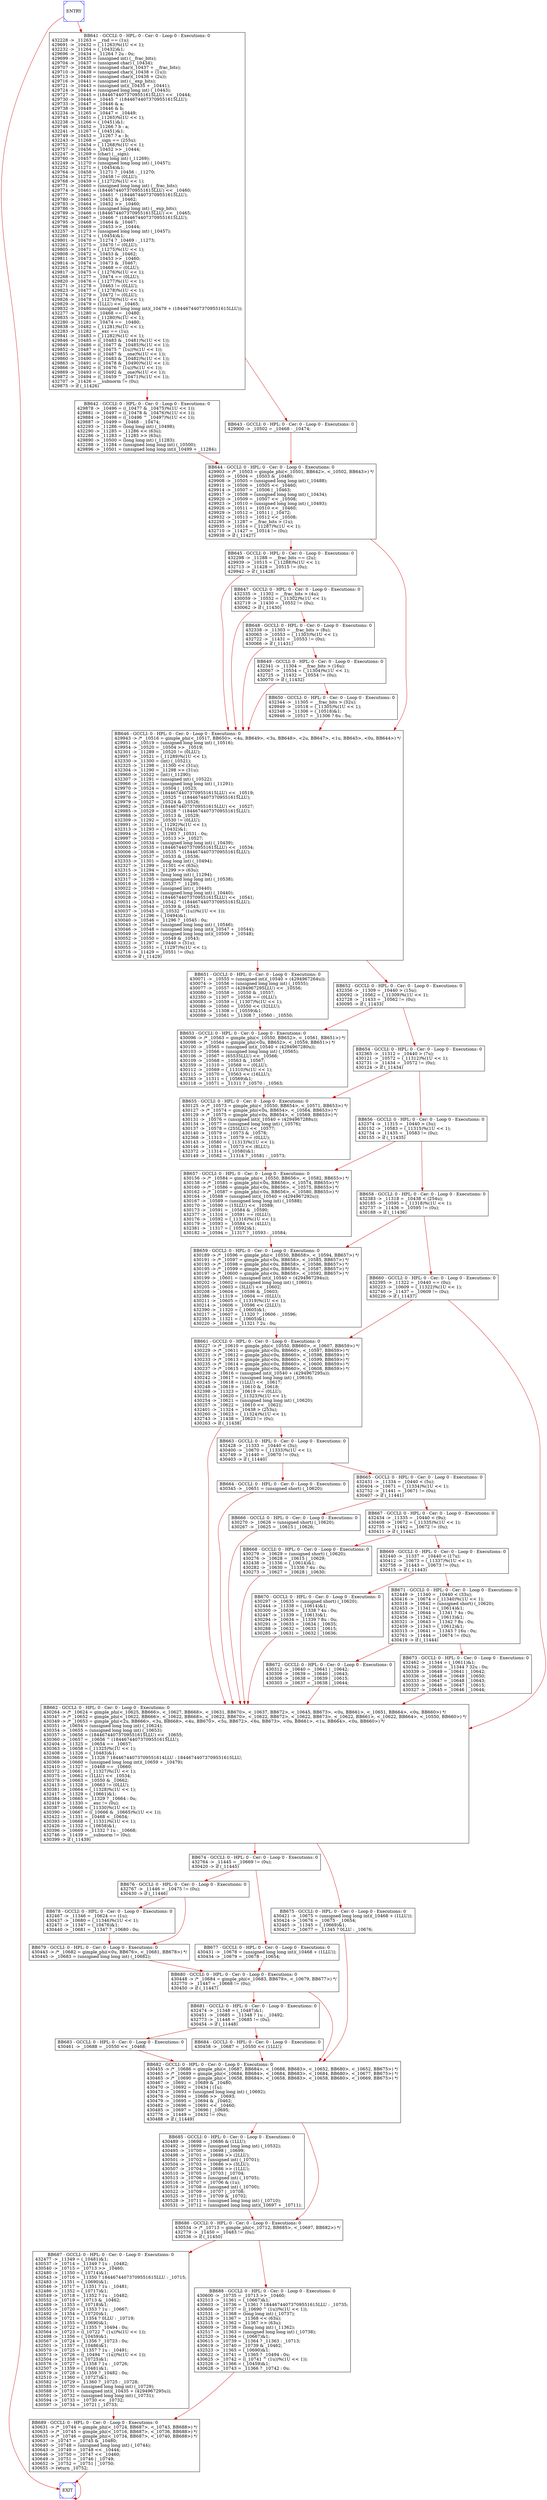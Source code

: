 digraph G {
0[color=blue,shape=Msquare, label="ENTRY"];
1[color=blue,shape=Msquare, label="EXIT"];
2[shape=box, label="BB641 - GCCLI: 0 - HPL: 0 - Cer: 0 - Loop 0 - Executions: 0\n432228 -> _11263 = __rnd == (1u);\l429691 -> _10432 = (_11263)%(1U << 1);\l432232 -> _11264 = (_10432)&1;\l429696 -> _10434 = _11264 ? 2u : 0u;\l429699 -> _10435 = (unsigned int) (__frac_bits);\l429704 -> _10437 = (unsigned char) (_10434);\l429707 -> _10438 = (unsigned char)(_10437 + __frac_bits);\l429710 -> _10439 = (unsigned char)(_10438 + (1u));\l429713 -> _10440 = (unsigned char)(_10438 + (2u));\l429716 -> _10441 = (unsigned int) (__exp_bits);\l429721 -> _10443 = (unsigned int)(_10435 + _10441);\l429724 -> _10444 = (unsigned long long int) (_10443);\l429727 -> _10445 = (18446744073709551615LLU) << _10444;\l429730 -> _10446 = _10445 ^ (18446744073709551615LLU);\l429733 -> _10447 = _10446 & a;\l429738 -> _10449 = _10446 & b;\l432234 -> _11265 = _10447 < _10449;\l429743 -> _10451 = (_11265)%(1U << 1);\l432238 -> _11266 = (_10451)&1;\l429746 -> _10452 = _11266 ? b : a;\l432241 -> _11267 = (_10451)&1;\l429749 -> _10453 = _11267 ? a : b;\l432243 -> _11268 = __sign == (255u);\l429752 -> _10454 = (_11268)%(1U << 1);\l429757 -> _10456 = _10452 >> _10444;\l432247 -> _11269 = (char) (__sign);\l429760 -> _10457 = (long long int) (_11269);\l432249 -> _11270 = (unsigned long long int) (_10457);\l432252 -> _11271 = (_10454)&1;\l429764 -> _10458 = _11271 ? _10456 : _11270;\l432254 -> _11272 = _10458 != (0LLU);\l429768 -> _10459 = (_11272)%(1U << 1);\l429771 -> _10460 = (unsigned long long int) (__frac_bits);\l429774 -> _10461 = (18446744073709551615LLU) << _10460;\l429777 -> _10462 = _10461 ^ (18446744073709551615LLU);\l429780 -> _10463 = _10452 & _10462;\l429783 -> _10464 = _10452 >> _10460;\l429786 -> _10465 = (unsigned long long int) (__exp_bits);\l429789 -> _10466 = (18446744073709551615LLU) << _10465;\l429792 -> _10467 = _10466 ^ (18446744073709551615LLU);\l429795 -> _10468 = _10464 & _10467;\l429798 -> _10469 = _10453 >> _10444;\l432257 -> _11273 = (unsigned long long int) (_10457);\l432260 -> _11274 = (_10454)&1;\l429801 -> _10470 = _11274 ? _10469 : _11273;\l432262 -> _11275 = _10470 != (0LLU);\l429805 -> _10471 = (_11275)%(1U << 1);\l429808 -> _10472 = _10453 & _10462;\l429811 -> _10473 = _10453 >> _10460;\l429814 -> _10474 = _10473 & _10467;\l432265 -> _11276 = _10468 == (0LLU);\l429817 -> _10475 = (_11276)%(1U << 1);\l432268 -> _11277 = _10474 == (0LLU);\l429820 -> _10476 = (_11277)%(1U << 1);\l432271 -> _11278 = _10463 != (0LLU);\l429823 -> _10477 = (_11278)%(1U << 1);\l432274 -> _11279 = _10472 != (0LLU);\l429826 -> _10478 = (_11279)%(1U << 1);\l429829 -> _10479 = (1LLU) << _10465;\l429832 -> _10480 = (unsigned long long int)(_10479 + (18446744073709551615LLU));\l432277 -> _11280 = _10468 == _10480;\l429835 -> _10481 = (_11280)%(1U << 1);\l432280 -> _11281 = _10474 == _10480;\l429838 -> _10482 = (_11281)%(1U << 1);\l432283 -> _11282 = __exc == (1u);\l429841 -> _10483 = (_11282)%(1U << 1);\l429846 -> _10485 = ((_10483 & _10481)%(1U << 1));\l429849 -> _10486 = ((_10477 & _10485)%(1U << 1));\l429852 -> _10487 = ((_10475 ^ (1u))%(1U << 1));\l429855 -> _10488 = ((_10487 & __one)%(1U << 1));\l429860 -> _10490 = ((_10483 & _10482)%(1U << 1));\l429863 -> _10491 = ((_10478 & _10490)%(1U << 1));\l429866 -> _10492 = ((_10476 ^ (1u))%(1U << 1));\l429869 -> _10493 = ((_10492 & __one)%(1U << 1));\l429872 -> _10494 = ((_10459 ^ _10471)%(1U << 1));\l432707 -> _11426 = __subnorm != (0u);\l429875 -> if (_11426)\l"];
3[shape=box, label="BB642 - GCCLI: 0 - HPL: 0 - Cer: 0 - Loop 0 - Executions: 0\n429878 -> _10496 = ((_10477 & _10475)%(1U << 1));\l429881 -> _10497 = ((_10478 & _10476)%(1U << 1));\l429884 -> _10498 = ((_10496 ^ _10497)%(1U << 1));\l429887 -> _10499 = _10468 - _10474;\l432293 -> _11286 = (long long int) (_10498);\l432290 -> _11285 = _11286 << (63u);\l432286 -> _11283 = _11285 >> (63u);\l429890 -> _10500 = (long long int) (_11283);\l432288 -> _11284 = (unsigned long long int) (_10500);\l429896 -> _10501 = (unsigned long long int)(_10499 + _11284);\l"];
4[shape=box, label="BB643 - GCCLI: 0 - HPL: 0 - Cer: 0 - Loop 0 - Executions: 0\n429900 -> _10502 = _10468 - _10474;\l"];
5[shape=box, label="BB644 - GCCLI: 0 - HPL: 0 - Cer: 0 - Loop 0 - Executions: 0\l429903 -> /* _10503 = gimple_phi(<_10501, BB642>, <_10502, BB643>) */\l429905 -> _10504 = _10503 & _10480;\l429908 -> _10505 = (unsigned long long int) (_10488);\l429911 -> _10506 = _10505 << _10460;\l429914 -> _10507 = _10506 | _10463;\l429917 -> _10508 = (unsigned long long int) (_10434);\l429920 -> _10509 = _10507 << _10508;\l429923 -> _10510 = (unsigned long long int) (_10493);\l429926 -> _10511 = _10510 << _10460;\l429929 -> _10512 = _10511 | _10472;\l429932 -> _10513 = _10512 << _10508;\l432295 -> _11287 = __frac_bits > (1u);\l429935 -> _10514 = (_11287)%(1U << 1);\l432710 -> _11427 = _10514 != (0u);\l429938 -> if (_11427)\l"];
6[shape=box, label="BB645 - GCCLI: 0 - HPL: 0 - Cer: 0 - Loop 0 - Executions: 0\n432298 -> _11288 = __frac_bits == (2u);\l429939 -> _10515 = (_11288)%(1U << 1);\l432713 -> _11428 = _10515 != (0u);\l429942 -> if (_11428)\l"];
7[shape=box, label="BB646 - GCCLI: 0 - HPL: 0 - Cer: 0 - Loop 0 - Executions: 0\l429943 -> /* _10516 = gimple_phi(<_10517, BB650>, <4u, BB649>, <3u, BB648>, <2u, BB647>, <1u, BB645>, <0u, BB644>) */\l429951 -> _10519 = (unsigned long long int) (_10516);\l429954 -> _10520 = _10504 >> _10519;\l432301 -> _11289 = _10520 != (0LLU);\l429957 -> _10521 = (_11289)%(1U << 1);\l432330 -> _11300 = (int) (_10521);\l432325 -> _11298 = _11300 << (31u);\l432304 -> _11290 = _11298 >> (31u);\l429960 -> _10522 = (int) (_11290);\l432307 -> _11291 = (unsigned int) (_10522);\l429966 -> _10523 = (unsigned long long int) (_11291);\l429970 -> _10524 = _10504 | _10523;\l429973 -> _10525 = (18446744073709551615LLU) << _10519;\l429976 -> _10526 = _10525 ^ (18446744073709551615LLU);\l429979 -> _10527 = _10524 & _10526;\l429982 -> _10528 = (18446744073709551615LLU) << _10527;\l429985 -> _10529 = _10528 ^ (18446744073709551615LLU);\l429988 -> _10530 = _10513 & _10529;\l432309 -> _11292 = _10530 != (0LLU);\l429991 -> _10531 = (_11292)%(1U << 1);\l432313 -> _11293 = (_10432)&1;\l429994 -> _10532 = _11293 ? _10531 : 0u;\l429997 -> _10533 = _10513 >> _10527;\l430000 -> _10534 = (unsigned long long int) (_10439);\l430003 -> _10535 = (18446744073709551615LLU) << _10534;\l430006 -> _10536 = _10535 ^ (18446744073709551615LLU);\l430009 -> _10537 = _10533 & _10536;\l432333 -> _11301 = (long long int) (_10494);\l432327 -> _11299 = _11301 << (63u);\l432315 -> _11294 = _11299 >> (63u);\l430012 -> _10538 = (long long int) (_11294);\l432317 -> _11295 = (unsigned long long int) (_10538);\l430018 -> _10539 = _10537 ^ _11295;\l430022 -> _10540 = (unsigned int) (_10440);\l430025 -> _10541 = (unsigned long long int) (_10440);\l430028 -> _10542 = (18446744073709551615LLU) << _10541;\l430031 -> _10543 = _10542 ^ (18446744073709551615LLU);\l430034 -> _10544 = _10539 & _10543;\l430037 -> _10545 = ((_10532 ^ (1u))%(1U << 1));\l432320 -> _11296 = (_10494)&1;\l430040 -> _10546 = _11296 ? _10545 : 0u;\l430043 -> _10547 = (unsigned long long int) (_10546);\l430046 -> _10548 = (unsigned long long int)(_10547 + _10544);\l430049 -> _10549 = (unsigned long long int)(_10509 + _10548);\l430052 -> _10550 = _10549 & _10543;\l432322 -> _11297 = _10440 > (31u);\l430055 -> _10551 = (_11297)%(1U << 1);\l432716 -> _11429 = _10551 != (0u);\l430058 -> if (_11429)\l"];
8[shape=box, label="BB647 - GCCLI: 0 - HPL: 0 - Cer: 0 - Loop 0 - Executions: 0\n432335 -> _11302 = __frac_bits > (4u);\l430059 -> _10552 = (_11302)%(1U << 1);\l432719 -> _11430 = _10552 != (0u);\l430062 -> if (_11430)\l"];
9[shape=box, label="BB648 - GCCLI: 0 - HPL: 0 - Cer: 0 - Loop 0 - Executions: 0\n432338 -> _11303 = __frac_bits > (8u);\l430063 -> _10553 = (_11303)%(1U << 1);\l432722 -> _11431 = _10553 != (0u);\l430066 -> if (_11431)\l"];
10[shape=box, label="BB649 - GCCLI: 0 - HPL: 0 - Cer: 0 - Loop 0 - Executions: 0\n432341 -> _11304 = __frac_bits > (16u);\l430067 -> _10554 = (_11304)%(1U << 1);\l432725 -> _11432 = _10554 != (0u);\l430070 -> if (_11432)\l"];
11[shape=box, label="BB650 - GCCLI: 0 - HPL: 0 - Cer: 0 - Loop 0 - Executions: 0\n432344 -> _11305 = __frac_bits > (32u);\l429949 -> _10518 = (_11305)%(1U << 1);\l432348 -> _11306 = (_10518)&1;\l429946 -> _10517 = _11306 ? 6u : 5u;\l"];
12[shape=box, label="BB651 - GCCLI: 0 - HPL: 0 - Cer: 0 - Loop 0 - Executions: 0\n430071 -> _10555 = (unsigned int)(_10540 + (4294967264u));\l430074 -> _10556 = (unsigned long long int) (_10555);\l430077 -> _10557 = (4294967295LLU) << _10556;\l430080 -> _10558 = _10550 & _10557;\l432350 -> _11307 = _10558 == (0LLU);\l430083 -> _10559 = (_11307)%(1U << 1);\l430086 -> _10560 = _10550 << (32LLU);\l432354 -> _11308 = (_10559)&1;\l430089 -> _10561 = _11308 ? _10560 : _10550;\l"];
13[shape=box, label="BB652 - GCCLI: 0 - HPL: 0 - Cer: 0 - Loop 0 - Executions: 0\n432356 -> _11309 = _10440 > (15u);\l430092 -> _10562 = (_11309)%(1U << 1);\l432728 -> _11433 = _10562 != (0u);\l430095 -> if (_11433)\l"];
14[shape=box, label="BB653 - GCCLI: 0 - HPL: 0 - Cer: 0 - Loop 0 - Executions: 0\l430096 -> /* _10563 = gimple_phi(<_10550, BB652>, <_10561, BB651>) */\l430098 -> /* _10564 = gimple_phi(<0u, BB652>, <_10559, BB651>) */\l430100 -> _10565 = (unsigned int)(_10540 + (4294967280u));\l430103 -> _10566 = (unsigned long long int) (_10565);\l430106 -> _10567 = (65535LLU) << _10566;\l430109 -> _10568 = _10563 & _10567;\l432359 -> _11310 = _10568 == (0LLU);\l430112 -> _10569 = (_11310)%(1U << 1);\l430115 -> _10570 = _10563 << (16LLU);\l432363 -> _11311 = (_10569)&1;\l430118 -> _10571 = _11311 ? _10570 : _10563;\l"];
15[shape=box, label="BB654 - GCCLI: 0 - HPL: 0 - Cer: 0 - Loop 0 - Executions: 0\n432365 -> _11312 = _10440 > (7u);\l430121 -> _10572 = (_11312)%(1U << 1);\l432731 -> _11434 = _10572 != (0u);\l430124 -> if (_11434)\l"];
16[shape=box, label="BB655 - GCCLI: 0 - HPL: 0 - Cer: 0 - Loop 0 - Executions: 0\l430125 -> /* _10573 = gimple_phi(<_10550, BB654>, <_10571, BB653>) */\l430127 -> /* _10574 = gimple_phi(<0u, BB654>, <_10564, BB653>) */\l430129 -> /* _10575 = gimple_phi(<0u, BB654>, <_10569, BB653>) */\l430131 -> _10576 = (unsigned int)(_10540 + (4294967288u));\l430134 -> _10577 = (unsigned long long int) (_10576);\l430137 -> _10578 = (255LLU) << _10577;\l430140 -> _10579 = _10573 & _10578;\l432368 -> _11313 = _10579 == (0LLU);\l430143 -> _10580 = (_11313)%(1U << 1);\l430146 -> _10581 = _10573 << (8LLU);\l432372 -> _11314 = (_10580)&1;\l430149 -> _10582 = _11314 ? _10581 : _10573;\l"];
17[shape=box, label="BB656 - GCCLI: 0 - HPL: 0 - Cer: 0 - Loop 0 - Executions: 0\n432374 -> _11315 = _10440 > (3u);\l430152 -> _10583 = (_11315)%(1U << 1);\l432734 -> _11435 = _10583 != (0u);\l430155 -> if (_11435)\l"];
18[shape=box, label="BB657 - GCCLI: 0 - HPL: 0 - Cer: 0 - Loop 0 - Executions: 0\l430156 -> /* _10584 = gimple_phi(<_10550, BB656>, <_10582, BB655>) */\l430158 -> /* _10585 = gimple_phi(<0u, BB656>, <_10574, BB655>) */\l430160 -> /* _10586 = gimple_phi(<0u, BB656>, <_10575, BB655>) */\l430162 -> /* _10587 = gimple_phi(<0u, BB656>, <_10580, BB655>) */\l430164 -> _10588 = (unsigned int)(_10540 + (4294967292u));\l430167 -> _10589 = (unsigned long long int) (_10588);\l430170 -> _10590 = (15LLU) << _10589;\l430173 -> _10591 = _10584 & _10590;\l432377 -> _11316 = _10591 == (0LLU);\l430176 -> _10592 = (_11316)%(1U << 1);\l430179 -> _10593 = _10584 << (4LLU);\l432381 -> _11317 = (_10592)&1;\l430182 -> _10594 = _11317 ? _10593 : _10584;\l"];
19[shape=box, label="BB658 - GCCLI: 0 - HPL: 0 - Cer: 0 - Loop 0 - Executions: 0\n432383 -> _11318 = _10438 < (254u);\l430185 -> _10595 = (_11318)%(1U << 1);\l432737 -> _11436 = _10595 != (0u);\l430188 -> if (_11436)\l"];
20[shape=box, label="BB659 - GCCLI: 0 - HPL: 0 - Cer: 0 - Loop 0 - Executions: 0\l430189 -> /* _10596 = gimple_phi(<_10550, BB658>, <_10594, BB657>) */\l430191 -> /* _10597 = gimple_phi(<0u, BB658>, <_10585, BB657>) */\l430193 -> /* _10598 = gimple_phi(<0u, BB658>, <_10586, BB657>) */\l430195 -> /* _10599 = gimple_phi(<0u, BB658>, <_10587, BB657>) */\l430197 -> /* _10600 = gimple_phi(<0u, BB658>, <_10592, BB657>) */\l430199 -> _10601 = (unsigned int)(_10540 + (4294967294u));\l430202 -> _10602 = (unsigned long long int) (_10601);\l430205 -> _10603 = (3LLU) << _10602;\l430208 -> _10604 = _10596 & _10603;\l432386 -> _11319 = _10604 == (0LLU);\l430211 -> _10605 = (_11319)%(1U << 1);\l430214 -> _10606 = _10596 << (2LLU);\l432390 -> _11320 = (_10605)&1;\l430217 -> _10607 = _11320 ? _10606 : _10596;\l432393 -> _11321 = (_10605)&1;\l430220 -> _10608 = _11321 ? 2u : 0u;\l"];
21[shape=box, label="BB660 - GCCLI: 0 - HPL: 0 - Cer: 0 - Loop 0 - Executions: 0\n432395 -> _11322 = _10440 == (0u);\l430223 -> _10609 = (_11322)%(1U << 1);\l432740 -> _11437 = _10609 != (0u);\l430226 -> if (_11437)\l"];
22[shape=box, label="BB661 - GCCLI: 0 - HPL: 0 - Cer: 0 - Loop 0 - Executions: 0\l430227 -> /* _10610 = gimple_phi(<_10550, BB660>, <_10607, BB659>) */\l430229 -> /* _10611 = gimple_phi(<0u, BB660>, <_10597, BB659>) */\l430231 -> /* _10612 = gimple_phi(<0u, BB660>, <_10598, BB659>) */\l430233 -> /* _10613 = gimple_phi(<0u, BB660>, <_10599, BB659>) */\l430235 -> /* _10614 = gimple_phi(<0u, BB660>, <_10600, BB659>) */\l430237 -> /* _10615 = gimple_phi(<0u, BB660>, <_10608, BB659>) */\l430239 -> _10616 = (unsigned int)(_10540 + (4294967295u));\l430242 -> _10617 = (unsigned long long int) (_10616);\l430245 -> _10618 = (1LLU) << _10617;\l430248 -> _10619 = _10610 & _10618;\l432398 -> _11323 = _10619 == (0LLU);\l430251 -> _10620 = (_11323)%(1U << 1);\l430254 -> _10621 = (unsigned long long int) (_10620);\l430257 -> _10622 = _10610 << _10621;\l432401 -> _11324 = _10438 > (253u);\l430260 -> _10623 = (_11324)%(1U << 1);\l432743 -> _11438 = _10623 != (0u);\l430263 -> if (_11438)\l"];
23[shape=box, label="BB662 - GCCLI: 0 - HPL: 0 - Cer: 0 - Loop 0 - Executions: 0\l430264 -> /* _10624 = gimple_phi(<_10625, BB666>, <_10627, BB668>, <_10631, BB670>, <_10637, BB672>, <_10645, BB673>, <0u, BB661>, <_10651, BB664>, <0u, BB660>) */\l430347 -> /* _10652 = gimple_phi(<_10622, BB666>, <_10622, BB668>, <_10622, BB670>, <_10622, BB672>, <_10622, BB673>, <_10622, BB661>, <_10622, BB664>, <_10550, BB660>) */\l430349 -> /* _10653 = gimple_phi(<2u, BB666>, <3u, BB668>, <4u, BB670>, <5u, BB672>, <6u, BB673>, <0u, BB661>, <1u, BB664>, <0u, BB660>) */\l430351 -> _10654 = (unsigned long long int) (_10624);\l430354 -> _10655 = (unsigned long long int) (_10653);\l430357 -> _10656 = (18446744073709551615LLU) << _10655;\l430360 -> _10657 = _10656 ^ (18446744073709551615LLU);\l432404 -> _11325 = _10654 == _10657;\l430363 -> _10658 = (_11325)%(1U << 1);\l432408 -> _11326 = (_10483)&1;\l430366 -> _10659 = _11326 ? 18446744073709551614LLU : 18446744073709551615LLU;\l430369 -> _10660 = (unsigned long long int)(_10659 + _10479);\l432410 -> _11327 = _10468 == _10660;\l430372 -> _10661 = (_11327)%(1U << 1);\l430375 -> _10662 = (1LLU) << _10534;\l430378 -> _10663 = _10550 & _10662;\l432413 -> _11328 = _10663 != (0LLU);\l430381 -> _10664 = (_11328)%(1U << 1);\l432417 -> _11329 = (_10661)&1;\l430384 -> _10665 = _11329 ? _10664 : 0u;\l432419 -> _11330 = __exc != (0u);\l430387 -> _10666 = (_11330)%(1U << 1);\l430390 -> _10667 = ((_10666 & _10665)%(1U << 1));\l432422 -> _11331 = _10468 < _10654;\l430393 -> _10668 = (_11331)%(1U << 1);\l432426 -> _11332 = (_10658)&1;\l430396 -> _10669 = _11332 ? 1u : _10668;\l432746 -> _11439 = __subnorm != (0u);\l430399 -> if (_11439)\l"];
24[shape=box, label="BB663 - GCCLI: 0 - HPL: 0 - Cer: 0 - Loop 0 - Executions: 0\n432428 -> _11333 = _10440 < (3u);\l430400 -> _10670 = (_11333)%(1U << 1);\l432749 -> _11440 = _10670 != (0u);\l430403 -> if (_11440)\l"];
25[shape=box, label="BB664 - GCCLI: 0 - HPL: 0 - Cer: 0 - Loop 0 - Executions: 0\n430345 -> _10651 = (unsigned short) (_10620);\l"];
26[shape=box, label="BB665 - GCCLI: 0 - HPL: 0 - Cer: 0 - Loop 0 - Executions: 0\n432431 -> _11334 = _10440 < (5u);\l430404 -> _10671 = (_11334)%(1U << 1);\l432752 -> _11441 = _10671 != (0u);\l430407 -> if (_11441)\l"];
27[shape=box, label="BB666 - GCCLI: 0 - HPL: 0 - Cer: 0 - Loop 0 - Executions: 0\n430270 -> _10626 = (unsigned short) (_10620);\l430267 -> _10625 = _10615 | _10626;\l"];
28[shape=box, label="BB667 - GCCLI: 0 - HPL: 0 - Cer: 0 - Loop 0 - Executions: 0\n432434 -> _11335 = _10440 < (9u);\l430408 -> _10672 = (_11335)%(1U << 1);\l432755 -> _11442 = _10672 != (0u);\l430411 -> if (_11442)\l"];
29[shape=box, label="BB668 - GCCLI: 0 - HPL: 0 - Cer: 0 - Loop 0 - Executions: 0\n430279 -> _10629 = (unsigned short) (_10620);\l430276 -> _10628 = _10615 | _10629;\l432438 -> _11336 = (_10614)&1;\l430282 -> _10630 = _11336 ? 4u : 0u;\l430273 -> _10627 = _10628 | _10630;\l"];
30[shape=box, label="BB669 - GCCLI: 0 - HPL: 0 - Cer: 0 - Loop 0 - Executions: 0\n432440 -> _11337 = _10440 < (17u);\l430412 -> _10673 = (_11337)%(1U << 1);\l432758 -> _11443 = _10673 != (0u);\l430415 -> if (_11443)\l"];
31[shape=box, label="BB670 - GCCLI: 0 - HPL: 0 - Cer: 0 - Loop 0 - Executions: 0\n430297 -> _10635 = (unsigned short) (_10620);\l432444 -> _11338 = (_10614)&1;\l430300 -> _10636 = _11338 ? 4u : 0u;\l432447 -> _11339 = (_10613)&1;\l430294 -> _10634 = _11339 ? 8u : 0u;\l430291 -> _10633 = _10634 | _10635;\l430288 -> _10632 = _10633 | _10615;\l430285 -> _10631 = _10632 | _10636;\l"];
32[shape=box, label="BB671 - GCCLI: 0 - HPL: 0 - Cer: 0 - Loop 0 - Executions: 0\n432449 -> _11340 = _10440 < (33u);\l430416 -> _10674 = (_11340)%(1U << 1);\l430318 -> _10642 = (unsigned short) (_10620);\l432453 -> _11341 = (_10614)&1;\l430324 -> _10644 = _11341 ? 4u : 0u;\l432456 -> _11342 = (_10613)&1;\l430321 -> _10643 = _11342 ? 8u : 0u;\l432459 -> _11343 = (_10612)&1;\l430315 -> _10641 = _11343 ? 16u : 0u;\l432761 -> _11444 = _10674 != (0u);\l430419 -> if (_11444)\l"];
33[shape=box, label="BB672 - GCCLI: 0 - HPL: 0 - Cer: 0 - Loop 0 - Executions: 0\n430312 -> _10640 = _10641 | _10642;\l430309 -> _10639 = _10640 | _10643;\l430306 -> _10638 = _10639 | _10615;\l430303 -> _10637 = _10638 | _10644;\l"];
34[shape=box, label="BB673 - GCCLI: 0 - HPL: 0 - Cer: 0 - Loop 0 - Executions: 0\n432462 -> _11344 = (_10611)&1;\l430342 -> _10650 = _11344 ? 32u : 0u;\l430339 -> _10649 = _10641 | _10642;\l430336 -> _10648 = _10649 | _10650;\l430333 -> _10647 = _10648 | _10643;\l430330 -> _10646 = _10647 | _10615;\l430327 -> _10645 = _10646 | _10644;\l"];
35[shape=box, label="BB674 - GCCLI: 0 - HPL: 0 - Cer: 0 - Loop 0 - Executions: 0\n432764 -> _11445 = _10669 != (0u);\l430420 -> if (_11445)\l"];
36[shape=box, label="BB675 - GCCLI: 0 - HPL: 0 - Cer: 0 - Loop 0 - Executions: 0\n430421 -> _10675 = (unsigned long long int)(_10468 + (1LLU));\l430424 -> _10676 = _10675 - _10654;\l432465 -> _11345 = (_10669)&1;\l430427 -> _10677 = _11345 ? 0LLU : _10676;\l"];
37[shape=box, label="BB676 - GCCLI: 0 - HPL: 0 - Cer: 0 - Loop 0 - Executions: 0\n432767 -> _11446 = _10475 != (0u);\l430430 -> if (_11446)\l"];
38[shape=box, label="BB677 - GCCLI: 0 - HPL: 0 - Cer: 0 - Loop 0 - Executions: 0\n430431 -> _10678 = (unsigned long long int)(_10468 + (1LLU));\l430434 -> _10679 = _10678 - _10654;\l"];
39[shape=box, label="BB678 - GCCLI: 0 - HPL: 0 - Cer: 0 - Loop 0 - Executions: 0\n432467 -> _11346 = _10624 == (1u);\l430437 -> _10680 = (_11346)%(1U << 1);\l432471 -> _11347 = (_10476)&1;\l430440 -> _10681 = _11347 ? _10680 : 0u;\l"];
40[shape=box, label="BB679 - GCCLI: 0 - HPL: 0 - Cer: 0 - Loop 0 - Executions: 0\l430443 -> /* _10682 = gimple_phi(<0u, BB676>, <_10681, BB678>) */\l430445 -> _10683 = (unsigned long long int) (_10682);\l"];
41[shape=box, label="BB680 - GCCLI: 0 - HPL: 0 - Cer: 0 - Loop 0 - Executions: 0\l430448 -> /* _10684 = gimple_phi(<_10683, BB679>, <_10679, BB677>) */\l432770 -> _11447 = _10668 != (0u);\l430450 -> if (_11447)\l"];
42[shape=box, label="BB681 - GCCLI: 0 - HPL: 0 - Cer: 0 - Loop 0 - Executions: 0\n432474 -> _11348 = (_10487)&1;\l430451 -> _10685 = _11348 ? 1u : _10492;\l432773 -> _11448 = _10685 != (0u);\l430454 -> if (_11448)\l"];
43[shape=box, label="BB682 - GCCLI: 0 - HPL: 0 - Cer: 0 - Loop 0 - Executions: 0\l430455 -> /* _10686 = gimple_phi(<_10687, BB684>, <_10688, BB683>, <_10652, BB680>, <_10652, BB675>) */\l430463 -> /* _10689 = gimple_phi(<_10684, BB684>, <_10684, BB683>, <_10684, BB680>, <_10677, BB675>) */\l430465 -> /* _10690 = gimple_phi(<_10658, BB684>, <_10658, BB683>, <_10658, BB680>, <_10669, BB675>) */\l430467 -> _10691 = _10689 & _10480;\l430470 -> _10692 = _10434 | (1u);\l430473 -> _10693 = (unsigned long long int) (_10692);\l430476 -> _10694 = _10686 >> _10693;\l430479 -> _10695 = _10694 & _10462;\l430482 -> _10696 = _10691 << _10460;\l430485 -> _10697 = _10696 | _10695;\l432776 -> _11449 = _10432 != (0u);\l430488 -> if (_11449)\l"];
44[shape=box, label="BB683 - GCCLI: 0 - HPL: 0 - Cer: 0 - Loop 0 - Executions: 0\n430461 -> _10688 = _10550 << _10468;\l"];
45[shape=box, label="BB684 - GCCLI: 0 - HPL: 0 - Cer: 0 - Loop 0 - Executions: 0\n430458 -> _10687 = _10550 << (1LLU);\l"];
46[shape=box, label="BB685 - GCCLI: 0 - HPL: 0 - Cer: 0 - Loop 0 - Executions: 0\n430489 -> _10698 = _10686 & (1LLU);\l430492 -> _10699 = (unsigned long long int) (_10532);\l430495 -> _10700 = _10698 | _10699;\l430498 -> _10701 = _10686 >> (2LLU);\l430501 -> _10702 = (unsigned int) (_10701);\l430504 -> _10703 = _10686 >> (3LLU);\l430507 -> _10704 = _10686 >> (1LLU);\l430510 -> _10705 = _10703 | _10704;\l430513 -> _10706 = (unsigned int) (_10705);\l430516 -> _10707 = _10706 & (1u);\l430519 -> _10708 = (unsigned int) (_10700);\l430522 -> _10709 = _10707 | _10708;\l430525 -> _10710 = _10709 & _10702;\l430528 -> _10711 = (unsigned long long int) (_10710);\l430531 -> _10712 = (unsigned long long int)(_10697 + _10711);\l"];
47[shape=box, label="BB686 - GCCLI: 0 - HPL: 0 - Cer: 0 - Loop 0 - Executions: 0\l430534 -> /* _10713 = gimple_phi(<_10712, BB685>, <_10697, BB682>) */\l432779 -> _11450 = _10483 != (0u);\l430536 -> if (_11450)\l"];
48[shape=box, label="BB687 - GCCLI: 0 - HPL: 0 - Cer: 0 - Loop 0 - Executions: 0\n432477 -> _11349 = (_10481)&1;\l430537 -> _10714 = _11349 ? 1u : _10482;\l430540 -> _10715 = _10713 >> _10460;\l432480 -> _11350 = (_10714)&1;\l430543 -> _10716 = _11350 ? 18446744073709551615LLU : _10715;\l432483 -> _11351 = (_10690)&1;\l430546 -> _10717 = _11351 ? 1u : _10481;\l432486 -> _11352 = (_10717)&1;\l430549 -> _10718 = _11352 ? 1u : _10482;\l430552 -> _10719 = _10713 & _10462;\l432489 -> _11353 = (_10718)&1;\l430555 -> _10720 = _11353 ? 1u : _10667;\l432492 -> _11354 = (_10720)&1;\l430558 -> _10721 = _11354 ? 0LLU : _10719;\l432495 -> _11355 = (_10690)&1;\l430561 -> _10722 = _11355 ? _10494 : 0u;\l430564 -> _10723 = ((_10722 ^ (1u))%(1U << 1));\l432498 -> _11356 = (_10459)&1;\l430567 -> _10724 = _11356 ? _10723 : 0u;\l432501 -> _11357 = (_10486)&1;\l430570 -> _10725 = _11357 ? 1u : _10491;\l430573 -> _10726 = ((_10494 ^ (1u))%(1U << 1));\l432504 -> _11358 = (_10725)&1;\l430576 -> _10727 = _11358 ? 1u : _10726;\l432507 -> _11359 = (_10481)&1;\l430579 -> _10728 = _11359 ? _10482 : 0u;\l432510 -> _11360 = (_10727)&1;\l430582 -> _10729 = _11360 ? _10725 : _10728;\l430585 -> _10730 = (unsigned long long int) (_10729);\l430588 -> _10731 = (unsigned int)(_10435 + (4294967295u));\l430591 -> _10732 = (unsigned long long int) (_10731);\l430594 -> _10733 = _10730 << _10732;\l430597 -> _10734 = _10721 | _10733;\l"];
49[shape=box, label="BB688 - GCCLI: 0 - HPL: 0 - Cer: 0 - Loop 0 - Executions: 0\n430600 -> _10735 = _10713 >> _10460;\l432513 -> _11361 = (_10667)&1;\l430603 -> _10736 = _11361 ? 18446744073709551615LLU : _10735;\l430606 -> _10737 = ((_10690 ^ (1u))%(1U << 1));\l432531 -> _11368 = (long long int) (_10737);\l432528 -> _11367 = _11368 << (63u);\l432515 -> _11362 = _11367 >> (63u);\l430609 -> _10738 = (long long int) (_11362);\l432517 -> _11363 = (unsigned long long int) (_10738);\l432520 -> _11364 = (_10667)&1;\l430615 -> _10739 = _11364 ? _11363 : _10713;\l430619 -> _10740 = _10739 & _10462;\l432523 -> _11365 = (_10690)&1;\l430622 -> _10741 = _11365 ? _10494 : 0u;\l430625 -> _10742 = ((_10741 ^ (1u))%(1U << 1));\l432526 -> _11366 = (_10459)&1;\l430628 -> _10743 = _11366 ? _10742 : 0u;\l"];
50[shape=box, label="BB689 - GCCLI: 0 - HPL: 0 - Cer: 0 - Loop 0 - Executions: 0\l430631 -> /* _10744 = gimple_phi(<_10724, BB687>, <_10743, BB688>) */\l430633 -> /* _10745 = gimple_phi(<_10716, BB687>, <_10736, BB688>) */\l430635 -> /* _10746 = gimple_phi(<_10734, BB687>, <_10740, BB688>) */\l430637 -> _10747 = _10745 & _10480;\l430640 -> _10748 = (unsigned long long int) (_10744);\l430643 -> _10749 = _10748 << _10444;\l430646 -> _10750 = _10747 << _10460;\l430649 -> _10751 = _10746 | _10749;\l430652 -> _10752 = _10751 | _10750;\l430655 -> return _10752;\l"];
0->2 [fontcolor=blue, color=red3];
1->1 [fontcolor=blue, color=red3];
2->3 [fontcolor=blue, color=red3];
2->4 [fontcolor=blue, color=red3];
3->5 [fontcolor=blue, color=red3];
4->5 [fontcolor=blue, color=red3];
5->6 [fontcolor=blue, color=red3];
5->7 [fontcolor=blue, color=red3];
6->7 [fontcolor=blue, color=red3];
6->8 [fontcolor=blue, color=red3];
7->12 [fontcolor=blue, color=red3];
7->13 [fontcolor=blue, color=red3];
8->9 [fontcolor=blue, color=red3];
8->7 [fontcolor=blue, color=red3];
9->10 [fontcolor=blue, color=red3];
9->7 [fontcolor=blue, color=red3];
10->11 [fontcolor=blue, color=red3];
10->7 [fontcolor=blue, color=red3];
11->7 [fontcolor=blue, color=red3];
12->14 [fontcolor=blue, color=red3];
13->14 [fontcolor=blue, color=red3];
13->15 [fontcolor=blue, color=red3];
14->16 [fontcolor=blue, color=red3];
15->16 [fontcolor=blue, color=red3];
15->17 [fontcolor=blue, color=red3];
16->18 [fontcolor=blue, color=red3];
17->18 [fontcolor=blue, color=red3];
17->19 [fontcolor=blue, color=red3];
18->20 [fontcolor=blue, color=red3];
19->20 [fontcolor=blue, color=red3];
19->21 [fontcolor=blue, color=red3];
20->22 [fontcolor=blue, color=red3];
21->23 [fontcolor=blue, color=red3];
21->22 [fontcolor=blue, color=red3];
22->23 [fontcolor=blue, color=red3];
22->24 [fontcolor=blue, color=red3];
23->35 [fontcolor=blue, color=red3];
23->36 [fontcolor=blue, color=red3];
24->25 [fontcolor=blue, color=red3];
24->26 [fontcolor=blue, color=red3];
25->23 [fontcolor=blue, color=red3];
26->27 [fontcolor=blue, color=red3];
26->28 [fontcolor=blue, color=red3];
27->23 [fontcolor=blue, color=red3];
28->29 [fontcolor=blue, color=red3];
28->30 [fontcolor=blue, color=red3];
29->23 [fontcolor=blue, color=red3];
30->31 [fontcolor=blue, color=red3];
30->32 [fontcolor=blue, color=red3];
31->23 [fontcolor=blue, color=red3];
32->33 [fontcolor=blue, color=red3];
32->34 [fontcolor=blue, color=red3];
33->23 [fontcolor=blue, color=red3];
34->23 [fontcolor=blue, color=red3];
35->37 [fontcolor=blue, color=red3];
35->38 [fontcolor=blue, color=red3];
36->43 [fontcolor=blue, color=red3];
37->39 [fontcolor=blue, color=red3];
37->40 [fontcolor=blue, color=red3];
38->41 [fontcolor=blue, color=red3];
39->40 [fontcolor=blue, color=red3];
40->41 [fontcolor=blue, color=red3];
41->42 [fontcolor=blue, color=red3];
41->43 [fontcolor=blue, color=red3];
42->44 [fontcolor=blue, color=red3];
42->45 [fontcolor=blue, color=red3];
43->46 [fontcolor=blue, color=red3];
43->47 [fontcolor=blue, color=red3];
44->43 [fontcolor=blue, color=red3];
45->43 [fontcolor=blue, color=red3];
46->47 [fontcolor=blue, color=red3];
47->48 [fontcolor=blue, color=red3];
47->49 [fontcolor=blue, color=red3];
48->50 [fontcolor=blue, color=red3];
49->50 [fontcolor=blue, color=red3];
50->1 [fontcolor=blue, color=red3];
0->1 [fontcolor=blue, color=red3];
}
